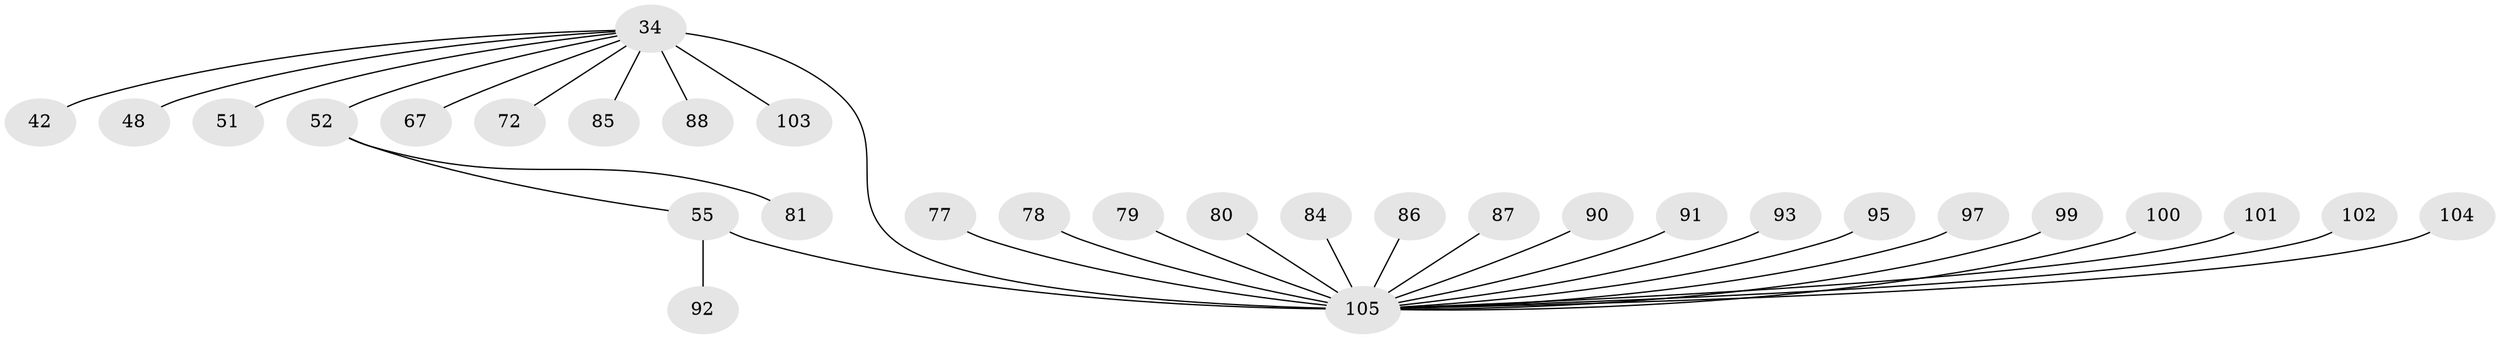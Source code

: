 // original degree distribution, {23: 0.009523809523809525, 9: 0.01904761904761905, 20: 0.009523809523809525, 1: 0.6190476190476191, 10: 0.01904761904761905, 8: 0.009523809523809525, 2: 0.18095238095238095, 4: 0.05714285714285714, 3: 0.06666666666666667, 5: 0.009523809523809525}
// Generated by graph-tools (version 1.1) at 2025/51/03/04/25 21:51:09]
// undirected, 31 vertices, 31 edges
graph export_dot {
graph [start="1"]
  node [color=gray90,style=filled];
  34 [super="+5"];
  42;
  48;
  51;
  52 [super="+21"];
  55 [super="+31+46+25+39"];
  67;
  72 [super="+61"];
  77;
  78;
  79 [super="+50"];
  80;
  81;
  84 [super="+82"];
  85;
  86;
  87 [super="+58"];
  88;
  90;
  91 [super="+89"];
  92;
  93;
  95;
  97;
  99 [super="+29+96"];
  100;
  101;
  102 [super="+64"];
  103;
  104 [super="+94+53"];
  105 [super="+66+98+4+6+7+11+12+14+16+18+20+24+28+30+32+33+36+37+38+41+43+45+47+54+56+59+60+62+63+65+68+70+71+74+75+76"];
  34 -- 42;
  34 -- 48;
  34 -- 51;
  34 -- 85;
  34 -- 105 [weight=7];
  34 -- 52 [weight=3];
  34 -- 67;
  34 -- 103;
  34 -- 88;
  34 -- 72;
  52 -- 81;
  52 -- 55;
  55 -- 92;
  55 -- 105 [weight=3];
  77 -- 105;
  78 -- 105;
  79 -- 105;
  80 -- 105;
  84 -- 105 [weight=2];
  86 -- 105;
  87 -- 105;
  90 -- 105;
  91 -- 105;
  93 -- 105;
  95 -- 105;
  97 -- 105;
  99 -- 105 [weight=2];
  100 -- 105;
  101 -- 105;
  102 -- 105;
  104 -- 105 [weight=4];
}
